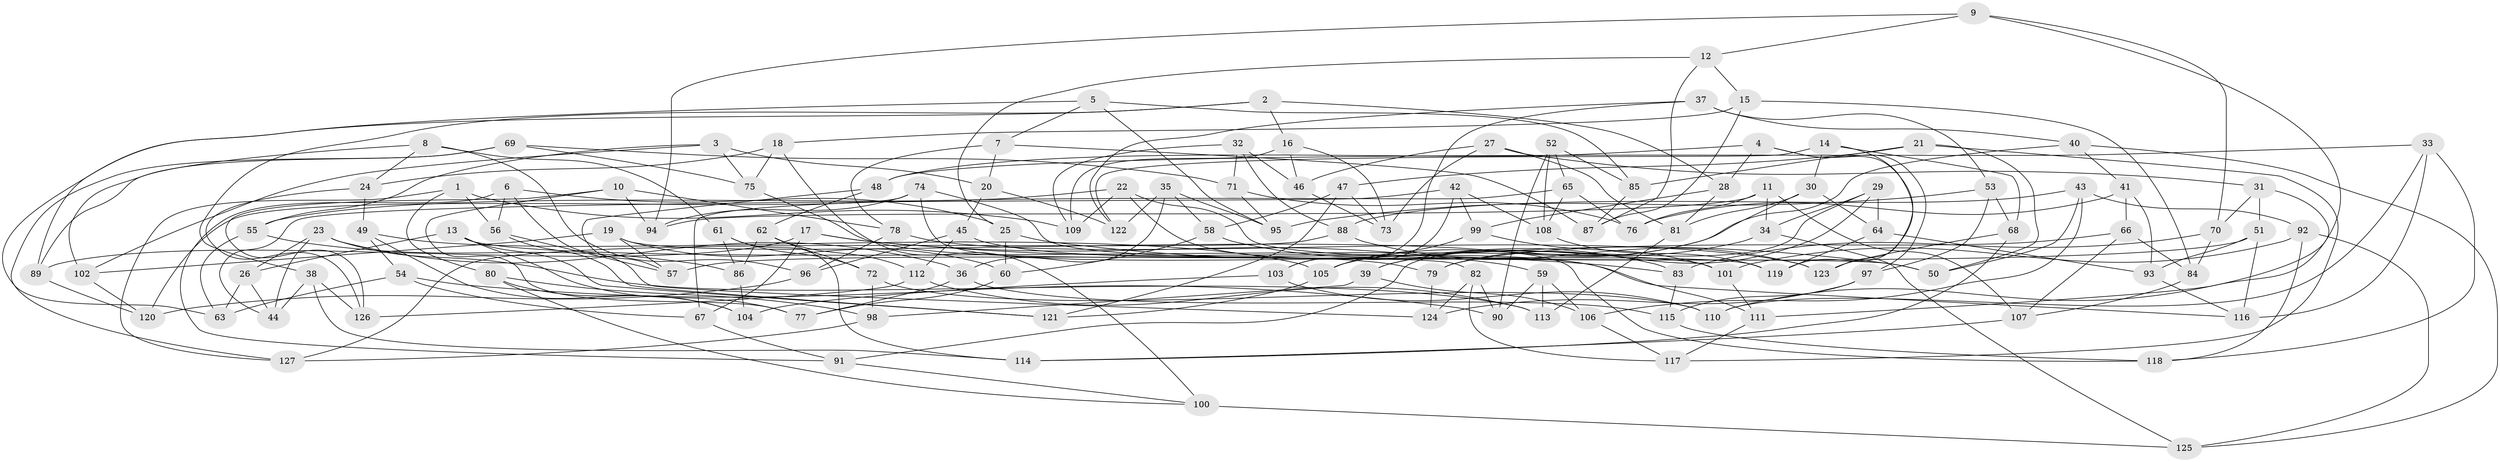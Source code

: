 // coarse degree distribution, {5: 0.21875, 4: 0.1875, 3: 0.046875, 6: 0.46875, 8: 0.0625, 7: 0.015625}
// Generated by graph-tools (version 1.1) at 2025/38/03/04/25 23:38:19]
// undirected, 127 vertices, 254 edges
graph export_dot {
  node [color=gray90,style=filled];
  1;
  2;
  3;
  4;
  5;
  6;
  7;
  8;
  9;
  10;
  11;
  12;
  13;
  14;
  15;
  16;
  17;
  18;
  19;
  20;
  21;
  22;
  23;
  24;
  25;
  26;
  27;
  28;
  29;
  30;
  31;
  32;
  33;
  34;
  35;
  36;
  37;
  38;
  39;
  40;
  41;
  42;
  43;
  44;
  45;
  46;
  47;
  48;
  49;
  50;
  51;
  52;
  53;
  54;
  55;
  56;
  57;
  58;
  59;
  60;
  61;
  62;
  63;
  64;
  65;
  66;
  67;
  68;
  69;
  70;
  71;
  72;
  73;
  74;
  75;
  76;
  77;
  78;
  79;
  80;
  81;
  82;
  83;
  84;
  85;
  86;
  87;
  88;
  89;
  90;
  91;
  92;
  93;
  94;
  95;
  96;
  97;
  98;
  99;
  100;
  101;
  102;
  103;
  104;
  105;
  106;
  107;
  108;
  109;
  110;
  111;
  112;
  113;
  114;
  115;
  116;
  117;
  118;
  119;
  120;
  121;
  122;
  123;
  124;
  125;
  126;
  127;
  1 -- 127;
  1 -- 56;
  1 -- 109;
  1 -- 80;
  2 -- 63;
  2 -- 16;
  2 -- 28;
  2 -- 38;
  3 -- 102;
  3 -- 20;
  3 -- 55;
  3 -- 75;
  4 -- 28;
  4 -- 97;
  4 -- 48;
  4 -- 123;
  5 -- 7;
  5 -- 95;
  5 -- 89;
  5 -- 85;
  6 -- 25;
  6 -- 124;
  6 -- 56;
  6 -- 91;
  7 -- 20;
  7 -- 78;
  7 -- 87;
  8 -- 96;
  8 -- 102;
  8 -- 24;
  8 -- 61;
  9 -- 94;
  9 -- 12;
  9 -- 70;
  9 -- 110;
  10 -- 94;
  10 -- 77;
  10 -- 78;
  10 -- 126;
  11 -- 76;
  11 -- 107;
  11 -- 94;
  11 -- 34;
  12 -- 87;
  12 -- 15;
  12 -- 25;
  13 -- 121;
  13 -- 26;
  13 -- 77;
  13 -- 101;
  14 -- 122;
  14 -- 30;
  14 -- 68;
  14 -- 119;
  15 -- 18;
  15 -- 84;
  15 -- 87;
  16 -- 46;
  16 -- 73;
  16 -- 109;
  17 -- 89;
  17 -- 59;
  17 -- 67;
  17 -- 83;
  18 -- 75;
  18 -- 100;
  18 -- 24;
  19 -- 60;
  19 -- 102;
  19 -- 57;
  19 -- 118;
  20 -- 45;
  20 -- 122;
  21 -- 47;
  21 -- 85;
  21 -- 117;
  21 -- 50;
  22 -- 111;
  22 -- 55;
  22 -- 50;
  22 -- 109;
  23 -- 26;
  23 -- 36;
  23 -- 113;
  23 -- 44;
  24 -- 49;
  24 -- 126;
  25 -- 50;
  25 -- 60;
  26 -- 63;
  26 -- 44;
  27 -- 31;
  27 -- 46;
  27 -- 81;
  27 -- 73;
  28 -- 81;
  28 -- 99;
  29 -- 79;
  29 -- 34;
  29 -- 64;
  29 -- 91;
  30 -- 64;
  30 -- 81;
  30 -- 39;
  31 -- 111;
  31 -- 51;
  31 -- 70;
  32 -- 109;
  32 -- 71;
  32 -- 46;
  32 -- 88;
  33 -- 116;
  33 -- 48;
  33 -- 110;
  33 -- 118;
  34 -- 125;
  34 -- 39;
  35 -- 95;
  35 -- 36;
  35 -- 122;
  35 -- 58;
  36 -- 115;
  36 -- 77;
  37 -- 40;
  37 -- 122;
  37 -- 103;
  37 -- 53;
  38 -- 114;
  38 -- 126;
  38 -- 44;
  39 -- 106;
  39 -- 98;
  40 -- 41;
  40 -- 105;
  40 -- 125;
  41 -- 76;
  41 -- 93;
  41 -- 66;
  42 -- 108;
  42 -- 103;
  42 -- 99;
  42 -- 44;
  43 -- 88;
  43 -- 106;
  43 -- 50;
  43 -- 92;
  45 -- 96;
  45 -- 116;
  45 -- 112;
  46 -- 73;
  47 -- 73;
  47 -- 58;
  47 -- 121;
  48 -- 57;
  48 -- 62;
  49 -- 105;
  49 -- 54;
  49 -- 104;
  51 -- 57;
  51 -- 93;
  51 -- 116;
  52 -- 65;
  52 -- 108;
  52 -- 90;
  52 -- 85;
  53 -- 68;
  53 -- 97;
  53 -- 95;
  54 -- 90;
  54 -- 63;
  54 -- 67;
  55 -- 86;
  55 -- 63;
  56 -- 121;
  56 -- 57;
  58 -- 83;
  58 -- 60;
  59 -- 113;
  59 -- 90;
  59 -- 106;
  60 -- 77;
  61 -- 86;
  61 -- 72;
  61 -- 114;
  62 -- 72;
  62 -- 86;
  62 -- 112;
  64 -- 119;
  64 -- 93;
  65 -- 108;
  65 -- 67;
  65 -- 76;
  66 -- 107;
  66 -- 79;
  66 -- 84;
  67 -- 91;
  68 -- 123;
  68 -- 114;
  69 -- 71;
  69 -- 89;
  69 -- 127;
  69 -- 75;
  70 -- 84;
  70 -- 83;
  71 -- 76;
  71 -- 95;
  72 -- 98;
  72 -- 110;
  74 -- 94;
  74 -- 120;
  74 -- 119;
  74 -- 82;
  75 -- 79;
  78 -- 96;
  78 -- 123;
  79 -- 124;
  80 -- 104;
  80 -- 98;
  80 -- 100;
  81 -- 113;
  82 -- 124;
  82 -- 90;
  82 -- 117;
  83 -- 115;
  84 -- 107;
  85 -- 87;
  86 -- 104;
  88 -- 123;
  88 -- 127;
  89 -- 120;
  91 -- 100;
  92 -- 101;
  92 -- 125;
  92 -- 118;
  93 -- 116;
  96 -- 120;
  97 -- 115;
  97 -- 124;
  98 -- 127;
  99 -- 101;
  99 -- 105;
  100 -- 125;
  101 -- 111;
  102 -- 120;
  103 -- 104;
  103 -- 110;
  105 -- 121;
  106 -- 117;
  107 -- 114;
  108 -- 119;
  111 -- 117;
  112 -- 126;
  112 -- 113;
  115 -- 118;
}
